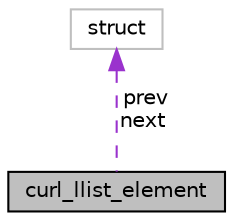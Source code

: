digraph "curl_llist_element"
{
  edge [fontname="Helvetica",fontsize="10",labelfontname="Helvetica",labelfontsize="10"];
  node [fontname="Helvetica",fontsize="10",shape=record];
  Node1 [label="curl_llist_element",height=0.2,width=0.4,color="black", fillcolor="grey75", style="filled", fontcolor="black"];
  Node2 -> Node1 [dir="back",color="darkorchid3",fontsize="10",style="dashed",label=" prev\nnext" ,fontname="Helvetica"];
  Node2 [label="struct",height=0.2,width=0.4,color="grey75", fillcolor="white", style="filled"];
}
